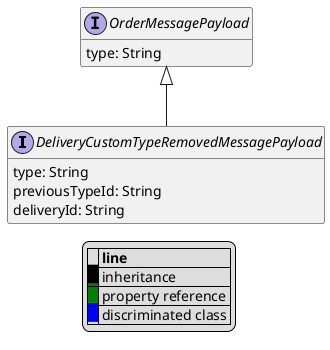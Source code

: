 @startuml

hide empty fields
hide empty methods
legend
|= |= line |
|<back:black>   </back>| inheritance |
|<back:green>   </back>| property reference |
|<back:blue>   </back>| discriminated class |
endlegend
interface DeliveryCustomTypeRemovedMessagePayload [[DeliveryCustomTypeRemovedMessagePayload.svg]] extends OrderMessagePayload {
    type: String
    previousTypeId: String
    deliveryId: String
}
interface OrderMessagePayload [[OrderMessagePayload.svg]]  {
    type: String
}





@enduml
